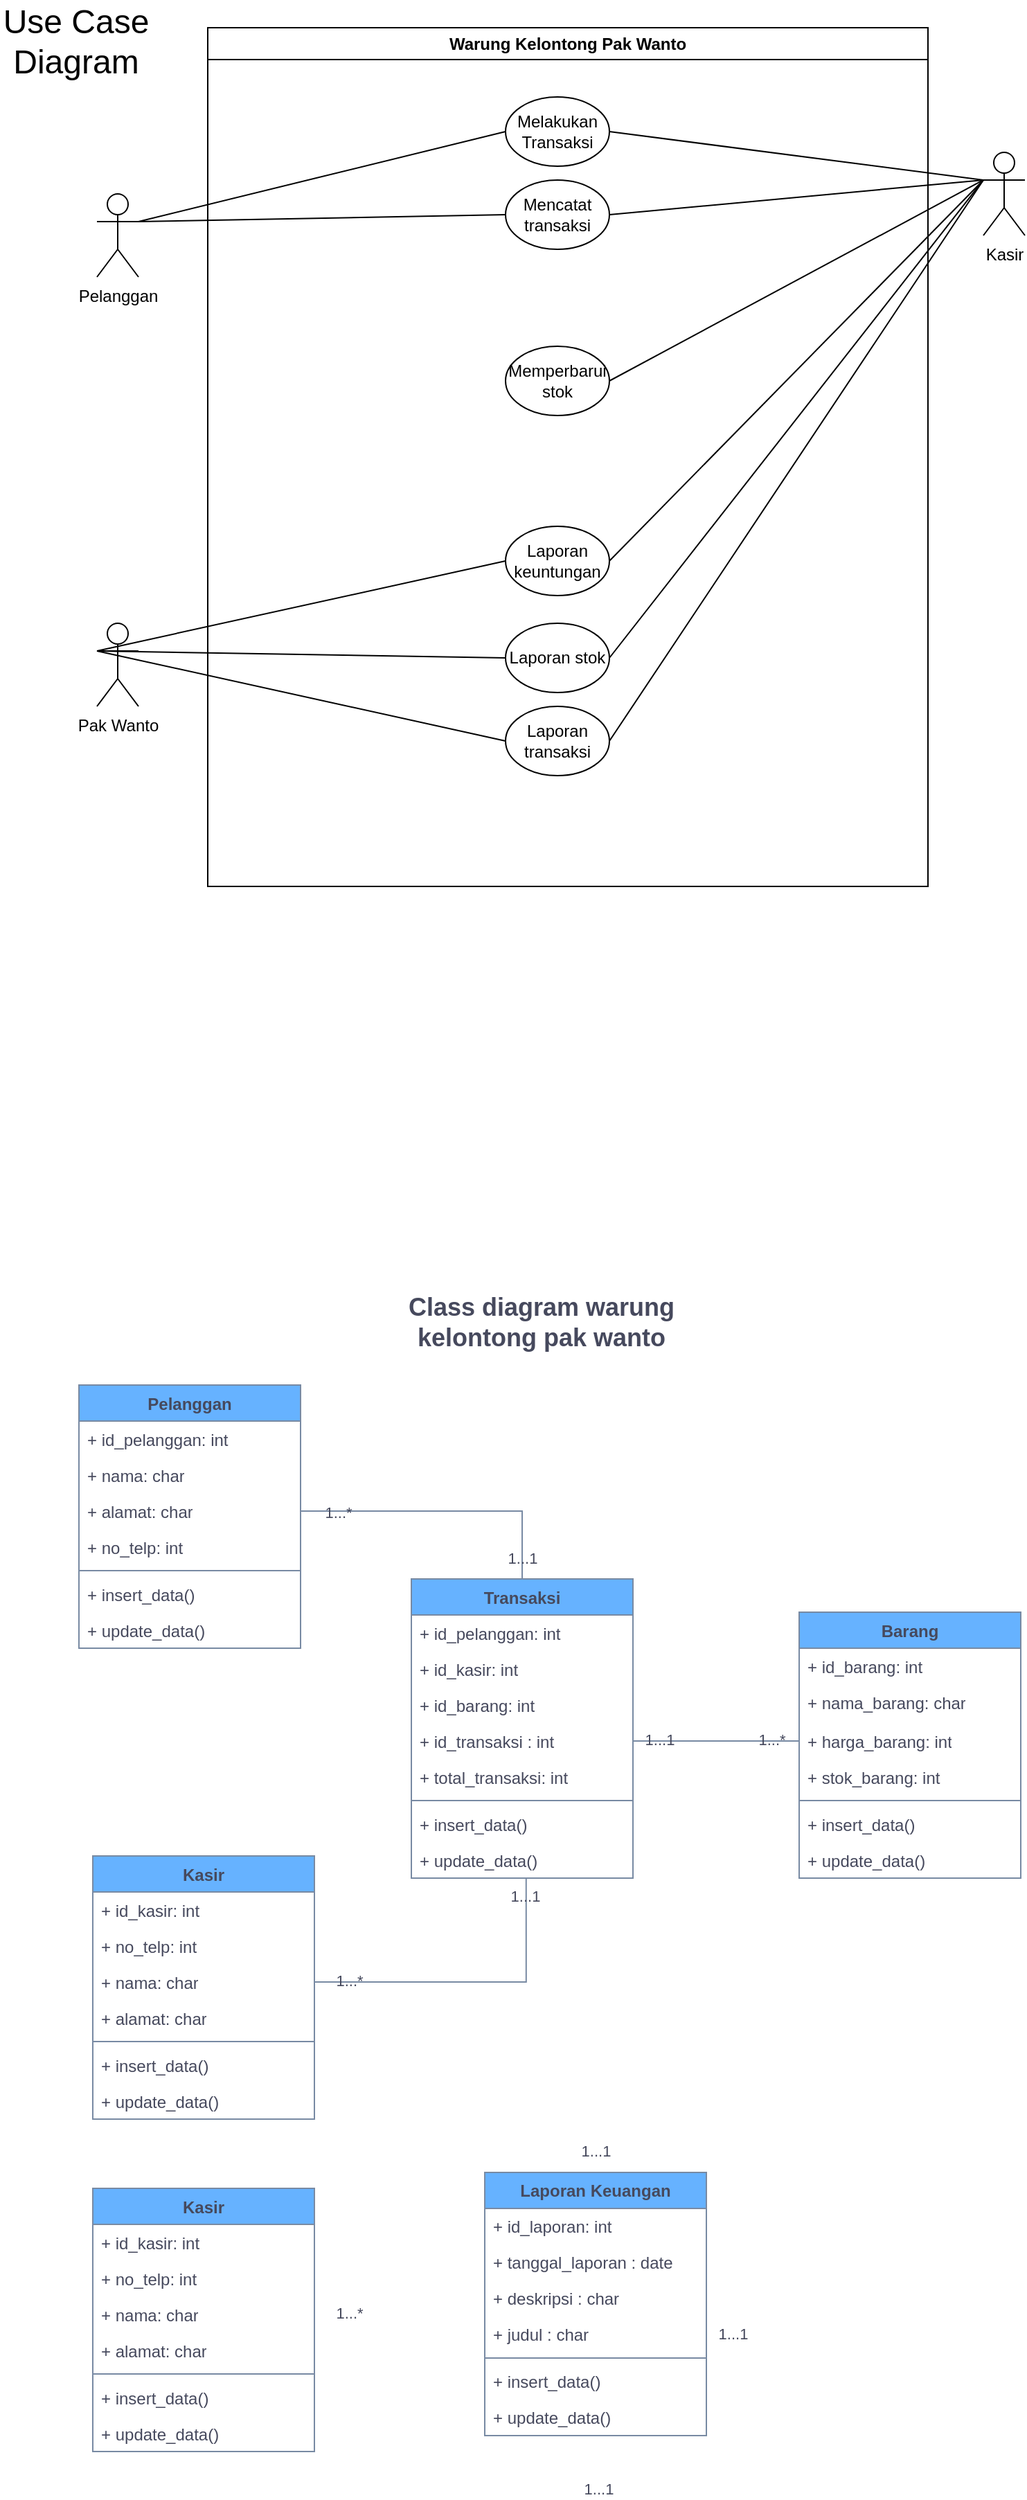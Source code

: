 <mxfile version="26.0.7">
  <diagram name="Page-1" id="50h73x65bCfbo0z0091v">
    <mxGraphModel dx="1231" dy="641" grid="1" gridSize="10" guides="1" tooltips="1" connect="1" arrows="1" fold="1" page="1" pageScale="1" pageWidth="850" pageHeight="1100" math="0" shadow="0">
      <root>
        <mxCell id="0" />
        <mxCell id="1" parent="0" />
        <mxCell id="3rJVLB76j5-zWJeL9BG_-1" value="Pelanggan" style="shape=umlActor;verticalLabelPosition=bottom;verticalAlign=top;html=1;outlineConnect=0;" vertex="1" parent="1">
          <mxGeometry x="80" y="160" width="30" height="60" as="geometry" />
        </mxCell>
        <mxCell id="3rJVLB76j5-zWJeL9BG_-2" value="Warung Kelontong Pak Wanto" style="swimlane;whiteSpace=wrap;html=1;" vertex="1" parent="1">
          <mxGeometry x="160" y="40" width="520" height="620" as="geometry" />
        </mxCell>
        <mxCell id="3rJVLB76j5-zWJeL9BG_-6" value="Melakukan Transaksi" style="ellipse;whiteSpace=wrap;html=1;" vertex="1" parent="3rJVLB76j5-zWJeL9BG_-2">
          <mxGeometry x="215" y="50" width="75" height="50" as="geometry" />
        </mxCell>
        <mxCell id="3rJVLB76j5-zWJeL9BG_-7" value="Laporan transaksi&lt;span style=&quot;color: rgba(0, 0, 0, 0); font-family: monospace; font-size: 0px; text-align: start; text-wrap-mode: nowrap;&quot;&gt;%3CmxGraphModel%3E%3Croot%3E%3CmxCell%20id%3D%220%22%2F%3E%3CmxCell%20id%3D%221%22%20parent%3D%220%22%2F%3E%3CmxCell%20id%3D%222%22%20value%3D%22Melakukan%20Transaksi%22%20style%3D%22ellipse%3BwhiteSpace%3Dwrap%3Bhtml%3D1%3B%22%20vertex%3D%221%22%20parent%3D%221%22%3E%3CmxGeometry%20x%3D%22375%22%20y%3D%2290%22%20width%3D%2275%22%20height%3D%2250%22%20as%3D%22geometry%22%2F%3E%3C%2FmxCell%3E%3C%2Froot%3E%3C%2FmxGraphModel%3E&lt;/span&gt;" style="ellipse;whiteSpace=wrap;html=1;" vertex="1" parent="3rJVLB76j5-zWJeL9BG_-2">
          <mxGeometry x="215" y="490" width="75" height="50" as="geometry" />
        </mxCell>
        <mxCell id="3rJVLB76j5-zWJeL9BG_-8" value="Laporan keuntungan" style="ellipse;whiteSpace=wrap;html=1;" vertex="1" parent="3rJVLB76j5-zWJeL9BG_-2">
          <mxGeometry x="215" y="360" width="75" height="50" as="geometry" />
        </mxCell>
        <mxCell id="3rJVLB76j5-zWJeL9BG_-9" value="Laporan stok" style="ellipse;whiteSpace=wrap;html=1;" vertex="1" parent="3rJVLB76j5-zWJeL9BG_-2">
          <mxGeometry x="215" y="430" width="75" height="50" as="geometry" />
        </mxCell>
        <mxCell id="3rJVLB76j5-zWJeL9BG_-10" value="Mencatat transaksi" style="ellipse;whiteSpace=wrap;html=1;" vertex="1" parent="3rJVLB76j5-zWJeL9BG_-2">
          <mxGeometry x="215" y="110" width="75" height="50" as="geometry" />
        </mxCell>
        <mxCell id="3rJVLB76j5-zWJeL9BG_-11" value="Memperbarui stok" style="ellipse;whiteSpace=wrap;html=1;" vertex="1" parent="3rJVLB76j5-zWJeL9BG_-2">
          <mxGeometry x="215" y="230" width="75" height="50" as="geometry" />
        </mxCell>
        <mxCell id="3rJVLB76j5-zWJeL9BG_-3" value="Kasir" style="shape=umlActor;verticalLabelPosition=bottom;verticalAlign=top;html=1;outlineConnect=0;" vertex="1" parent="1">
          <mxGeometry x="720" y="130" width="30" height="60" as="geometry" />
        </mxCell>
        <mxCell id="3rJVLB76j5-zWJeL9BG_-4" value="Pak Wanto" style="shape=umlActor;verticalLabelPosition=bottom;verticalAlign=top;html=1;outlineConnect=0;" vertex="1" parent="1">
          <mxGeometry x="80" y="470" width="30" height="60" as="geometry" />
        </mxCell>
        <mxCell id="3rJVLB76j5-zWJeL9BG_-5" value="&lt;font style=&quot;font-size: 24px;&quot;&gt;Use Case Diagram&lt;/font&gt;" style="text;html=1;align=center;verticalAlign=middle;whiteSpace=wrap;rounded=0;" vertex="1" parent="1">
          <mxGeometry x="10" y="20" width="110" height="60" as="geometry" />
        </mxCell>
        <mxCell id="3rJVLB76j5-zWJeL9BG_-12" value="" style="endArrow=none;html=1;rounded=0;exitX=1;exitY=0.333;exitDx=0;exitDy=0;exitPerimeter=0;entryX=0;entryY=0.5;entryDx=0;entryDy=0;" edge="1" parent="1" source="3rJVLB76j5-zWJeL9BG_-1" target="3rJVLB76j5-zWJeL9BG_-6">
          <mxGeometry width="50" height="50" relative="1" as="geometry">
            <mxPoint x="460" y="350" as="sourcePoint" />
            <mxPoint x="510" y="300" as="targetPoint" />
          </mxGeometry>
        </mxCell>
        <mxCell id="3rJVLB76j5-zWJeL9BG_-13" value="" style="endArrow=none;html=1;rounded=0;exitX=0;exitY=0.333;exitDx=0;exitDy=0;exitPerimeter=0;entryX=1;entryY=0.5;entryDx=0;entryDy=0;" edge="1" parent="1" source="3rJVLB76j5-zWJeL9BG_-3" target="3rJVLB76j5-zWJeL9BG_-10">
          <mxGeometry width="50" height="50" relative="1" as="geometry">
            <mxPoint x="120" y="190" as="sourcePoint" />
            <mxPoint x="385" y="125" as="targetPoint" />
          </mxGeometry>
        </mxCell>
        <mxCell id="3rJVLB76j5-zWJeL9BG_-14" value="" style="endArrow=none;html=1;rounded=0;exitX=0;exitY=0.333;exitDx=0;exitDy=0;exitPerimeter=0;entryX=1;entryY=0.5;entryDx=0;entryDy=0;" edge="1" parent="1" source="3rJVLB76j5-zWJeL9BG_-3" target="3rJVLB76j5-zWJeL9BG_-6">
          <mxGeometry width="50" height="50" relative="1" as="geometry">
            <mxPoint x="730" y="160" as="sourcePoint" />
            <mxPoint x="460" y="185" as="targetPoint" />
          </mxGeometry>
        </mxCell>
        <mxCell id="3rJVLB76j5-zWJeL9BG_-15" value="" style="endArrow=none;html=1;rounded=0;exitX=0;exitY=0.5;exitDx=0;exitDy=0;entryX=1;entryY=0.333;entryDx=0;entryDy=0;entryPerimeter=0;" edge="1" parent="1" source="3rJVLB76j5-zWJeL9BG_-10" target="3rJVLB76j5-zWJeL9BG_-1">
          <mxGeometry width="50" height="50" relative="1" as="geometry">
            <mxPoint x="730" y="160" as="sourcePoint" />
            <mxPoint x="460" y="125" as="targetPoint" />
          </mxGeometry>
        </mxCell>
        <mxCell id="3rJVLB76j5-zWJeL9BG_-16" value="" style="endArrow=none;html=1;rounded=0;exitX=0;exitY=0.333;exitDx=0;exitDy=0;entryX=1;entryY=0.5;entryDx=0;entryDy=0;exitPerimeter=0;" edge="1" parent="1" source="3rJVLB76j5-zWJeL9BG_-3" target="3rJVLB76j5-zWJeL9BG_-11">
          <mxGeometry width="50" height="50" relative="1" as="geometry">
            <mxPoint x="385" y="185" as="sourcePoint" />
            <mxPoint x="120" y="190" as="targetPoint" />
          </mxGeometry>
        </mxCell>
        <mxCell id="3rJVLB76j5-zWJeL9BG_-17" value="" style="endArrow=none;html=1;rounded=0;exitX=0;exitY=0.333;exitDx=0;exitDy=0;entryX=1;entryY=0.5;entryDx=0;entryDy=0;exitPerimeter=0;" edge="1" parent="1" source="3rJVLB76j5-zWJeL9BG_-3" target="3rJVLB76j5-zWJeL9BG_-8">
          <mxGeometry width="50" height="50" relative="1" as="geometry">
            <mxPoint x="730" y="160" as="sourcePoint" />
            <mxPoint x="460" y="305" as="targetPoint" />
          </mxGeometry>
        </mxCell>
        <mxCell id="3rJVLB76j5-zWJeL9BG_-18" value="" style="endArrow=none;html=1;rounded=0;entryX=0;entryY=0.5;entryDx=0;entryDy=0;exitX=0;exitY=0.333;exitDx=0;exitDy=0;exitPerimeter=0;" edge="1" parent="1" source="3rJVLB76j5-zWJeL9BG_-4" target="3rJVLB76j5-zWJeL9BG_-9">
          <mxGeometry width="50" height="50" relative="1" as="geometry">
            <mxPoint x="710" y="460" as="sourcePoint" />
            <mxPoint x="460" y="435" as="targetPoint" />
          </mxGeometry>
        </mxCell>
        <mxCell id="3rJVLB76j5-zWJeL9BG_-19" value="" style="endArrow=none;html=1;rounded=0;entryX=0;entryY=0.5;entryDx=0;entryDy=0;exitX=0;exitY=0.333;exitDx=0;exitDy=0;exitPerimeter=0;" edge="1" parent="1" source="3rJVLB76j5-zWJeL9BG_-4" target="3rJVLB76j5-zWJeL9BG_-8">
          <mxGeometry width="50" height="50" relative="1" as="geometry">
            <mxPoint x="720" y="470" as="sourcePoint" />
            <mxPoint x="460" y="505" as="targetPoint" />
          </mxGeometry>
        </mxCell>
        <mxCell id="3rJVLB76j5-zWJeL9BG_-20" value="" style="endArrow=none;html=1;rounded=0;entryX=0;entryY=0.5;entryDx=0;entryDy=0;exitX=0;exitY=0.333;exitDx=0;exitDy=0;exitPerimeter=0;" edge="1" parent="1" source="3rJVLB76j5-zWJeL9BG_-4" target="3rJVLB76j5-zWJeL9BG_-7">
          <mxGeometry width="50" height="50" relative="1" as="geometry">
            <mxPoint x="730" y="470" as="sourcePoint" />
            <mxPoint x="460" y="505" as="targetPoint" />
          </mxGeometry>
        </mxCell>
        <mxCell id="3rJVLB76j5-zWJeL9BG_-22" value="" style="endArrow=none;html=1;rounded=0;entryX=1;entryY=0.5;entryDx=0;entryDy=0;exitX=0;exitY=0.333;exitDx=0;exitDy=0;exitPerimeter=0;" edge="1" parent="1" source="3rJVLB76j5-zWJeL9BG_-3" target="3rJVLB76j5-zWJeL9BG_-9">
          <mxGeometry width="50" height="50" relative="1" as="geometry">
            <mxPoint x="730" y="470" as="sourcePoint" />
            <mxPoint x="460" y="435" as="targetPoint" />
          </mxGeometry>
        </mxCell>
        <mxCell id="3rJVLB76j5-zWJeL9BG_-23" value="" style="endArrow=none;html=1;rounded=0;entryX=1;entryY=0.5;entryDx=0;entryDy=0;exitX=0;exitY=0.333;exitDx=0;exitDy=0;exitPerimeter=0;" edge="1" parent="1" source="3rJVLB76j5-zWJeL9BG_-3" target="3rJVLB76j5-zWJeL9BG_-7">
          <mxGeometry width="50" height="50" relative="1" as="geometry">
            <mxPoint x="730" y="160" as="sourcePoint" />
            <mxPoint x="460" y="505" as="targetPoint" />
          </mxGeometry>
        </mxCell>
        <mxCell id="3rJVLB76j5-zWJeL9BG_-24" value="Transaksi" style="swimlane;fontStyle=1;align=center;verticalAlign=top;childLayout=stackLayout;horizontal=1;startSize=26;horizontalStack=0;resizeParent=1;resizeParentMax=0;resizeLast=0;collapsible=1;marginBottom=0;whiteSpace=wrap;html=1;textShadow=0;labelBackgroundColor=none;fillColor=#66B2FF;strokeColor=#788AA3;fontColor=#46495D;" vertex="1" parent="1">
          <mxGeometry x="307" y="1160" width="160" height="216" as="geometry">
            <mxRectangle x="320" y="310" width="80" height="30" as="alternateBounds" />
          </mxGeometry>
        </mxCell>
        <mxCell id="3rJVLB76j5-zWJeL9BG_-25" value="+ id_pelanggan: int&lt;div&gt;&lt;br&gt;&lt;/div&gt;" style="text;strokeColor=none;fillColor=none;align=left;verticalAlign=top;spacingLeft=4;spacingRight=4;overflow=hidden;rotatable=0;points=[[0,0.5],[1,0.5]];portConstraint=eastwest;whiteSpace=wrap;html=1;textShadow=0;labelBackgroundColor=none;fontColor=#46495D;" vertex="1" parent="3rJVLB76j5-zWJeL9BG_-24">
          <mxGeometry y="26" width="160" height="26" as="geometry" />
        </mxCell>
        <mxCell id="3rJVLB76j5-zWJeL9BG_-26" value="+ id_kasir: int" style="text;strokeColor=none;fillColor=none;align=left;verticalAlign=top;spacingLeft=4;spacingRight=4;overflow=hidden;rotatable=0;points=[[0,0.5],[1,0.5]];portConstraint=eastwest;whiteSpace=wrap;html=1;textShadow=0;labelBackgroundColor=none;fontColor=#46495D;" vertex="1" parent="3rJVLB76j5-zWJeL9BG_-24">
          <mxGeometry y="52" width="160" height="26" as="geometry" />
        </mxCell>
        <mxCell id="3rJVLB76j5-zWJeL9BG_-27" value="+ id_barang: int" style="text;strokeColor=none;fillColor=none;align=left;verticalAlign=top;spacingLeft=4;spacingRight=4;overflow=hidden;rotatable=0;points=[[0,0.5],[1,0.5]];portConstraint=eastwest;whiteSpace=wrap;html=1;textShadow=0;labelBackgroundColor=none;fontColor=#46495D;" vertex="1" parent="3rJVLB76j5-zWJeL9BG_-24">
          <mxGeometry y="78" width="160" height="26" as="geometry" />
        </mxCell>
        <mxCell id="3rJVLB76j5-zWJeL9BG_-28" value="+ id_transaksi : int" style="text;strokeColor=none;fillColor=none;align=left;verticalAlign=top;spacingLeft=4;spacingRight=4;overflow=hidden;rotatable=0;points=[[0,0.5],[1,0.5]];portConstraint=eastwest;whiteSpace=wrap;html=1;textShadow=0;labelBackgroundColor=none;fontColor=#46495D;" vertex="1" parent="3rJVLB76j5-zWJeL9BG_-24">
          <mxGeometry y="104" width="160" height="26" as="geometry" />
        </mxCell>
        <mxCell id="3rJVLB76j5-zWJeL9BG_-29" value="+ total_transaksi: int" style="text;strokeColor=none;fillColor=none;align=left;verticalAlign=top;spacingLeft=4;spacingRight=4;overflow=hidden;rotatable=0;points=[[0,0.5],[1,0.5]];portConstraint=eastwest;whiteSpace=wrap;html=1;textShadow=0;labelBackgroundColor=none;fontColor=#46495D;" vertex="1" parent="3rJVLB76j5-zWJeL9BG_-24">
          <mxGeometry y="130" width="160" height="26" as="geometry" />
        </mxCell>
        <mxCell id="3rJVLB76j5-zWJeL9BG_-30" value="" style="line;strokeWidth=1;fillColor=none;align=left;verticalAlign=middle;spacingTop=-1;spacingLeft=3;spacingRight=3;rotatable=0;labelPosition=right;points=[];portConstraint=eastwest;textShadow=0;labelBackgroundColor=none;strokeColor=#788AA3;fontColor=#46495D;" vertex="1" parent="3rJVLB76j5-zWJeL9BG_-24">
          <mxGeometry y="156" width="160" height="8" as="geometry" />
        </mxCell>
        <mxCell id="3rJVLB76j5-zWJeL9BG_-31" value="+ insert_data()" style="text;strokeColor=none;fillColor=none;align=left;verticalAlign=top;spacingLeft=4;spacingRight=4;overflow=hidden;rotatable=0;points=[[0,0.5],[1,0.5]];portConstraint=eastwest;whiteSpace=wrap;html=1;textShadow=0;labelBackgroundColor=none;fontColor=#46495D;" vertex="1" parent="3rJVLB76j5-zWJeL9BG_-24">
          <mxGeometry y="164" width="160" height="26" as="geometry" />
        </mxCell>
        <mxCell id="3rJVLB76j5-zWJeL9BG_-32" value="+ update_data()" style="text;strokeColor=none;fillColor=none;align=left;verticalAlign=top;spacingLeft=4;spacingRight=4;overflow=hidden;rotatable=0;points=[[0,0.5],[1,0.5]];portConstraint=eastwest;whiteSpace=wrap;html=1;textShadow=0;labelBackgroundColor=none;fontColor=#46495D;" vertex="1" parent="3rJVLB76j5-zWJeL9BG_-24">
          <mxGeometry y="190" width="160" height="26" as="geometry" />
        </mxCell>
        <mxCell id="3rJVLB76j5-zWJeL9BG_-33" value="Barang" style="swimlane;fontStyle=1;align=center;verticalAlign=top;childLayout=stackLayout;horizontal=1;startSize=26;horizontalStack=0;resizeParent=1;resizeParentMax=0;resizeLast=0;collapsible=1;marginBottom=0;whiteSpace=wrap;html=1;textShadow=0;labelBackgroundColor=none;fillColor=#66B2FF;strokeColor=#788AA3;fontColor=#46495D;" vertex="1" parent="1">
          <mxGeometry x="587" y="1184" width="160" height="192" as="geometry">
            <mxRectangle x="600" y="334" width="70" height="30" as="alternateBounds" />
          </mxGeometry>
        </mxCell>
        <mxCell id="3rJVLB76j5-zWJeL9BG_-34" value="+ id_barang: int" style="text;strokeColor=none;fillColor=none;align=left;verticalAlign=top;spacingLeft=4;spacingRight=4;overflow=hidden;rotatable=0;points=[[0,0.5],[1,0.5]];portConstraint=eastwest;whiteSpace=wrap;html=1;textShadow=0;labelBackgroundColor=none;fontColor=#46495D;" vertex="1" parent="3rJVLB76j5-zWJeL9BG_-33">
          <mxGeometry y="26" width="160" height="26" as="geometry" />
        </mxCell>
        <mxCell id="3rJVLB76j5-zWJeL9BG_-35" value="+ nama_barang: char" style="text;strokeColor=none;fillColor=none;align=left;verticalAlign=top;spacingLeft=4;spacingRight=4;overflow=hidden;rotatable=0;points=[[0,0.5],[1,0.5]];portConstraint=eastwest;whiteSpace=wrap;html=1;textShadow=0;labelBackgroundColor=none;fontColor=#46495D;" vertex="1" parent="3rJVLB76j5-zWJeL9BG_-33">
          <mxGeometry y="52" width="160" height="28" as="geometry" />
        </mxCell>
        <mxCell id="3rJVLB76j5-zWJeL9BG_-36" value="+ harga_barang: int" style="text;strokeColor=none;fillColor=none;align=left;verticalAlign=top;spacingLeft=4;spacingRight=4;overflow=hidden;rotatable=0;points=[[0,0.5],[1,0.5]];portConstraint=eastwest;whiteSpace=wrap;html=1;textShadow=0;labelBackgroundColor=none;fontColor=#46495D;" vertex="1" parent="3rJVLB76j5-zWJeL9BG_-33">
          <mxGeometry y="80" width="160" height="26" as="geometry" />
        </mxCell>
        <mxCell id="3rJVLB76j5-zWJeL9BG_-37" value="+ stok_barang: int" style="text;strokeColor=none;fillColor=none;align=left;verticalAlign=top;spacingLeft=4;spacingRight=4;overflow=hidden;rotatable=0;points=[[0,0.5],[1,0.5]];portConstraint=eastwest;whiteSpace=wrap;html=1;textShadow=0;labelBackgroundColor=none;fontColor=#46495D;" vertex="1" parent="3rJVLB76j5-zWJeL9BG_-33">
          <mxGeometry y="106" width="160" height="26" as="geometry" />
        </mxCell>
        <mxCell id="3rJVLB76j5-zWJeL9BG_-38" value="" style="line;strokeWidth=1;fillColor=none;align=left;verticalAlign=middle;spacingTop=-1;spacingLeft=3;spacingRight=3;rotatable=0;labelPosition=right;points=[];portConstraint=eastwest;textShadow=0;labelBackgroundColor=none;strokeColor=#788AA3;fontColor=#46495D;" vertex="1" parent="3rJVLB76j5-zWJeL9BG_-33">
          <mxGeometry y="132" width="160" height="8" as="geometry" />
        </mxCell>
        <mxCell id="3rJVLB76j5-zWJeL9BG_-39" value="+ insert_data()" style="text;strokeColor=none;fillColor=none;align=left;verticalAlign=top;spacingLeft=4;spacingRight=4;overflow=hidden;rotatable=0;points=[[0,0.5],[1,0.5]];portConstraint=eastwest;whiteSpace=wrap;html=1;textShadow=0;labelBackgroundColor=none;fontColor=#46495D;" vertex="1" parent="3rJVLB76j5-zWJeL9BG_-33">
          <mxGeometry y="140" width="160" height="26" as="geometry" />
        </mxCell>
        <mxCell id="3rJVLB76j5-zWJeL9BG_-40" value="+ update_data()" style="text;strokeColor=none;fillColor=none;align=left;verticalAlign=top;spacingLeft=4;spacingRight=4;overflow=hidden;rotatable=0;points=[[0,0.5],[1,0.5]];portConstraint=eastwest;whiteSpace=wrap;html=1;textShadow=0;labelBackgroundColor=none;fontColor=#46495D;" vertex="1" parent="3rJVLB76j5-zWJeL9BG_-33">
          <mxGeometry y="166" width="160" height="26" as="geometry" />
        </mxCell>
        <mxCell id="3rJVLB76j5-zWJeL9BG_-41" value="Pelanggan" style="swimlane;fontStyle=1;align=center;verticalAlign=top;childLayout=stackLayout;horizontal=1;startSize=26;horizontalStack=0;resizeParent=1;resizeParentMax=0;resizeLast=0;collapsible=1;marginBottom=0;whiteSpace=wrap;html=1;textShadow=0;labelBackgroundColor=none;fillColor=#66B2FF;strokeColor=#788AA3;fontColor=#46495D;" vertex="1" parent="1">
          <mxGeometry x="67" y="1020" width="160" height="190" as="geometry">
            <mxRectangle x="80" y="170" width="90" height="30" as="alternateBounds" />
          </mxGeometry>
        </mxCell>
        <mxCell id="3rJVLB76j5-zWJeL9BG_-42" value="+ id_pelanggan: int" style="text;strokeColor=none;fillColor=none;align=left;verticalAlign=top;spacingLeft=4;spacingRight=4;overflow=hidden;rotatable=0;points=[[0,0.5],[1,0.5]];portConstraint=eastwest;whiteSpace=wrap;html=1;textShadow=0;labelBackgroundColor=none;fontColor=#46495D;" vertex="1" parent="3rJVLB76j5-zWJeL9BG_-41">
          <mxGeometry y="26" width="160" height="26" as="geometry" />
        </mxCell>
        <mxCell id="3rJVLB76j5-zWJeL9BG_-43" value="+ nama: char" style="text;strokeColor=none;fillColor=none;align=left;verticalAlign=top;spacingLeft=4;spacingRight=4;overflow=hidden;rotatable=0;points=[[0,0.5],[1,0.5]];portConstraint=eastwest;whiteSpace=wrap;html=1;textShadow=0;labelBackgroundColor=none;fontColor=#46495D;" vertex="1" parent="3rJVLB76j5-zWJeL9BG_-41">
          <mxGeometry y="52" width="160" height="26" as="geometry" />
        </mxCell>
        <mxCell id="3rJVLB76j5-zWJeL9BG_-44" value="+ alamat: char" style="text;strokeColor=none;fillColor=none;align=left;verticalAlign=top;spacingLeft=4;spacingRight=4;overflow=hidden;rotatable=0;points=[[0,0.5],[1,0.5]];portConstraint=eastwest;whiteSpace=wrap;html=1;textShadow=0;labelBackgroundColor=none;fontColor=#46495D;" vertex="1" parent="3rJVLB76j5-zWJeL9BG_-41">
          <mxGeometry y="78" width="160" height="26" as="geometry" />
        </mxCell>
        <mxCell id="3rJVLB76j5-zWJeL9BG_-45" value="+ no_telp: int" style="text;strokeColor=none;fillColor=none;align=left;verticalAlign=top;spacingLeft=4;spacingRight=4;overflow=hidden;rotatable=0;points=[[0,0.5],[1,0.5]];portConstraint=eastwest;whiteSpace=wrap;html=1;textShadow=0;labelBackgroundColor=none;fontColor=#46495D;" vertex="1" parent="3rJVLB76j5-zWJeL9BG_-41">
          <mxGeometry y="104" width="160" height="26" as="geometry" />
        </mxCell>
        <mxCell id="3rJVLB76j5-zWJeL9BG_-47" value="" style="line;strokeWidth=1;fillColor=none;align=left;verticalAlign=middle;spacingTop=-1;spacingLeft=3;spacingRight=3;rotatable=0;labelPosition=right;points=[];portConstraint=eastwest;textShadow=0;labelBackgroundColor=none;strokeColor=#788AA3;fontColor=#46495D;" vertex="1" parent="3rJVLB76j5-zWJeL9BG_-41">
          <mxGeometry y="130" width="160" height="8" as="geometry" />
        </mxCell>
        <mxCell id="3rJVLB76j5-zWJeL9BG_-48" value="+ insert_data()" style="text;strokeColor=none;fillColor=none;align=left;verticalAlign=top;spacingLeft=4;spacingRight=4;overflow=hidden;rotatable=0;points=[[0,0.5],[1,0.5]];portConstraint=eastwest;whiteSpace=wrap;html=1;textShadow=0;labelBackgroundColor=none;fontColor=#46495D;" vertex="1" parent="3rJVLB76j5-zWJeL9BG_-41">
          <mxGeometry y="138" width="160" height="26" as="geometry" />
        </mxCell>
        <mxCell id="3rJVLB76j5-zWJeL9BG_-49" value="+ update_data()" style="text;strokeColor=none;fillColor=none;align=left;verticalAlign=top;spacingLeft=4;spacingRight=4;overflow=hidden;rotatable=0;points=[[0,0.5],[1,0.5]];portConstraint=eastwest;whiteSpace=wrap;html=1;textShadow=0;labelBackgroundColor=none;fontColor=#46495D;" vertex="1" parent="3rJVLB76j5-zWJeL9BG_-41">
          <mxGeometry y="164" width="160" height="26" as="geometry" />
        </mxCell>
        <mxCell id="3rJVLB76j5-zWJeL9BG_-50" value="Kasir" style="swimlane;fontStyle=1;align=center;verticalAlign=top;childLayout=stackLayout;horizontal=1;startSize=26;horizontalStack=0;resizeParent=1;resizeParentMax=0;resizeLast=0;collapsible=1;marginBottom=0;whiteSpace=wrap;html=1;textShadow=0;labelBackgroundColor=none;fillColor=#66B2FF;strokeColor=#788AA3;fontColor=#46495D;" vertex="1" parent="1">
          <mxGeometry x="77" y="1360" width="160" height="190" as="geometry">
            <mxRectangle x="90" y="510" width="80" height="30" as="alternateBounds" />
          </mxGeometry>
        </mxCell>
        <mxCell id="3rJVLB76j5-zWJeL9BG_-51" value="+ id_kasir: int" style="text;strokeColor=none;fillColor=none;align=left;verticalAlign=top;spacingLeft=4;spacingRight=4;overflow=hidden;rotatable=0;points=[[0,0.5],[1,0.5]];portConstraint=eastwest;whiteSpace=wrap;html=1;textShadow=0;labelBackgroundColor=none;fontColor=#46495D;" vertex="1" parent="3rJVLB76j5-zWJeL9BG_-50">
          <mxGeometry y="26" width="160" height="26" as="geometry" />
        </mxCell>
        <mxCell id="3rJVLB76j5-zWJeL9BG_-52" value="+ no_telp: int" style="text;strokeColor=none;fillColor=none;align=left;verticalAlign=top;spacingLeft=4;spacingRight=4;overflow=hidden;rotatable=0;points=[[0,0.5],[1,0.5]];portConstraint=eastwest;whiteSpace=wrap;html=1;textShadow=0;labelBackgroundColor=none;fontColor=#46495D;" vertex="1" parent="3rJVLB76j5-zWJeL9BG_-50">
          <mxGeometry y="52" width="160" height="26" as="geometry" />
        </mxCell>
        <mxCell id="3rJVLB76j5-zWJeL9BG_-53" value="+ nama: char" style="text;strokeColor=none;fillColor=none;align=left;verticalAlign=top;spacingLeft=4;spacingRight=4;overflow=hidden;rotatable=0;points=[[0,0.5],[1,0.5]];portConstraint=eastwest;whiteSpace=wrap;html=1;textShadow=0;labelBackgroundColor=none;fontColor=#46495D;" vertex="1" parent="3rJVLB76j5-zWJeL9BG_-50">
          <mxGeometry y="78" width="160" height="26" as="geometry" />
        </mxCell>
        <mxCell id="3rJVLB76j5-zWJeL9BG_-54" value="+ alamat: char" style="text;strokeColor=none;fillColor=none;align=left;verticalAlign=top;spacingLeft=4;spacingRight=4;overflow=hidden;rotatable=0;points=[[0,0.5],[1,0.5]];portConstraint=eastwest;whiteSpace=wrap;html=1;textShadow=0;labelBackgroundColor=none;fontColor=#46495D;" vertex="1" parent="3rJVLB76j5-zWJeL9BG_-50">
          <mxGeometry y="104" width="160" height="26" as="geometry" />
        </mxCell>
        <mxCell id="3rJVLB76j5-zWJeL9BG_-55" value="" style="line;strokeWidth=1;fillColor=none;align=left;verticalAlign=middle;spacingTop=-1;spacingLeft=3;spacingRight=3;rotatable=0;labelPosition=right;points=[];portConstraint=eastwest;textShadow=0;labelBackgroundColor=none;strokeColor=#788AA3;fontColor=#46495D;" vertex="1" parent="3rJVLB76j5-zWJeL9BG_-50">
          <mxGeometry y="130" width="160" height="8" as="geometry" />
        </mxCell>
        <mxCell id="3rJVLB76j5-zWJeL9BG_-56" value="+ insert_data()" style="text;strokeColor=none;fillColor=none;align=left;verticalAlign=top;spacingLeft=4;spacingRight=4;overflow=hidden;rotatable=0;points=[[0,0.5],[1,0.5]];portConstraint=eastwest;whiteSpace=wrap;html=1;textShadow=0;labelBackgroundColor=none;fontColor=#46495D;" vertex="1" parent="3rJVLB76j5-zWJeL9BG_-50">
          <mxGeometry y="138" width="160" height="26" as="geometry" />
        </mxCell>
        <mxCell id="3rJVLB76j5-zWJeL9BG_-57" value="+ update_data()" style="text;strokeColor=none;fillColor=none;align=left;verticalAlign=top;spacingLeft=4;spacingRight=4;overflow=hidden;rotatable=0;points=[[0,0.5],[1,0.5]];portConstraint=eastwest;whiteSpace=wrap;html=1;textShadow=0;labelBackgroundColor=none;fontColor=#46495D;" vertex="1" parent="3rJVLB76j5-zWJeL9BG_-50">
          <mxGeometry y="164" width="160" height="26" as="geometry" />
        </mxCell>
        <mxCell id="3rJVLB76j5-zWJeL9BG_-58" style="edgeStyle=orthogonalEdgeStyle;rounded=0;orthogonalLoop=1;jettySize=auto;html=1;exitX=1;exitY=0.5;exitDx=0;exitDy=0;entryX=0.5;entryY=0;entryDx=0;entryDy=0;endArrow=none;endFill=0;textShadow=0;labelBackgroundColor=none;fontColor=default;strokeColor=#788AA3;" edge="1" parent="1" source="3rJVLB76j5-zWJeL9BG_-44" target="3rJVLB76j5-zWJeL9BG_-24">
          <mxGeometry relative="1" as="geometry" />
        </mxCell>
        <mxCell id="3rJVLB76j5-zWJeL9BG_-59" value="1...*" style="edgeLabel;html=1;align=center;verticalAlign=middle;resizable=0;points=[];textShadow=0;labelBackgroundColor=none;fontColor=#46495D;" connectable="0" vertex="1" parent="3rJVLB76j5-zWJeL9BG_-58">
          <mxGeometry x="-0.934" y="-1" relative="1" as="geometry">
            <mxPoint x="20" as="offset" />
          </mxGeometry>
        </mxCell>
        <mxCell id="3rJVLB76j5-zWJeL9BG_-60" value="1...1" style="edgeLabel;html=1;align=center;verticalAlign=middle;resizable=0;points=[];textShadow=0;labelBackgroundColor=none;fontColor=#46495D;" connectable="0" vertex="1" parent="3rJVLB76j5-zWJeL9BG_-58">
          <mxGeometry x="0.852" relative="1" as="geometry">
            <mxPoint as="offset" />
          </mxGeometry>
        </mxCell>
        <mxCell id="3rJVLB76j5-zWJeL9BG_-61" style="edgeStyle=orthogonalEdgeStyle;rounded=0;orthogonalLoop=1;jettySize=auto;html=1;exitX=1;exitY=0.5;exitDx=0;exitDy=0;entryX=0;entryY=0.5;entryDx=0;entryDy=0;endArrow=none;endFill=0;textShadow=0;labelBackgroundColor=none;fontColor=default;strokeColor=#788AA3;" edge="1" parent="1" source="3rJVLB76j5-zWJeL9BG_-28" target="3rJVLB76j5-zWJeL9BG_-36">
          <mxGeometry relative="1" as="geometry" />
        </mxCell>
        <mxCell id="3rJVLB76j5-zWJeL9BG_-62" value="1...1" style="edgeLabel;html=1;align=center;verticalAlign=middle;resizable=0;points=[];textShadow=0;labelBackgroundColor=none;fontColor=#46495D;" connectable="0" vertex="1" parent="3rJVLB76j5-zWJeL9BG_-61">
          <mxGeometry x="-0.688" y="1" relative="1" as="geometry">
            <mxPoint as="offset" />
          </mxGeometry>
        </mxCell>
        <mxCell id="3rJVLB76j5-zWJeL9BG_-63" value="1...*" style="edgeLabel;html=1;align=center;verticalAlign=middle;resizable=0;points=[];textShadow=0;labelBackgroundColor=none;fontColor=#46495D;" connectable="0" vertex="1" parent="3rJVLB76j5-zWJeL9BG_-61">
          <mxGeometry x="0.662" y="1" relative="1" as="geometry">
            <mxPoint as="offset" />
          </mxGeometry>
        </mxCell>
        <mxCell id="3rJVLB76j5-zWJeL9BG_-64" style="edgeStyle=orthogonalEdgeStyle;rounded=0;orthogonalLoop=1;jettySize=auto;html=1;exitX=1;exitY=0.5;exitDx=0;exitDy=0;entryX=0.518;entryY=0.994;entryDx=0;entryDy=0;entryPerimeter=0;endArrow=none;endFill=0;textShadow=0;labelBackgroundColor=none;fontColor=default;strokeColor=#788AA3;" edge="1" parent="1" source="3rJVLB76j5-zWJeL9BG_-53" target="3rJVLB76j5-zWJeL9BG_-32">
          <mxGeometry relative="1" as="geometry" />
        </mxCell>
        <mxCell id="3rJVLB76j5-zWJeL9BG_-65" value="1...1" style="edgeLabel;html=1;align=center;verticalAlign=middle;resizable=0;points=[];textShadow=0;labelBackgroundColor=none;fontColor=#46495D;" connectable="0" vertex="1" parent="3rJVLB76j5-zWJeL9BG_-64">
          <mxGeometry x="0.889" y="1" relative="1" as="geometry">
            <mxPoint as="offset" />
          </mxGeometry>
        </mxCell>
        <mxCell id="3rJVLB76j5-zWJeL9BG_-66" value="1...*" style="edgeLabel;html=1;align=center;verticalAlign=middle;resizable=0;points=[];textShadow=0;labelBackgroundColor=none;fontColor=#46495D;" connectable="0" vertex="1" parent="3rJVLB76j5-zWJeL9BG_-64">
          <mxGeometry x="-0.875" y="1" relative="1" as="geometry">
            <mxPoint x="10" as="offset" />
          </mxGeometry>
        </mxCell>
        <mxCell id="3rJVLB76j5-zWJeL9BG_-67" value="Class diagram warung kelontong pak wanto" style="text;html=1;align=center;verticalAlign=middle;whiteSpace=wrap;rounded=0;fontSize=18;fontStyle=1;textShadow=0;labelBackgroundColor=none;fontColor=#46495D;" vertex="1" parent="1">
          <mxGeometry x="296" y="960" width="210" height="30" as="geometry" />
        </mxCell>
        <mxCell id="3rJVLB76j5-zWJeL9BG_-68" value="Kasir" style="swimlane;fontStyle=1;align=center;verticalAlign=top;childLayout=stackLayout;horizontal=1;startSize=26;horizontalStack=0;resizeParent=1;resizeParentMax=0;resizeLast=0;collapsible=1;marginBottom=0;whiteSpace=wrap;html=1;textShadow=0;labelBackgroundColor=none;fillColor=#66B2FF;strokeColor=#788AA3;fontColor=#46495D;" vertex="1" parent="1">
          <mxGeometry x="77" y="1600" width="160" height="190" as="geometry">
            <mxRectangle x="90" y="510" width="80" height="30" as="alternateBounds" />
          </mxGeometry>
        </mxCell>
        <mxCell id="3rJVLB76j5-zWJeL9BG_-69" value="+ id_kasir: int" style="text;strokeColor=none;fillColor=none;align=left;verticalAlign=top;spacingLeft=4;spacingRight=4;overflow=hidden;rotatable=0;points=[[0,0.5],[1,0.5]];portConstraint=eastwest;whiteSpace=wrap;html=1;textShadow=0;labelBackgroundColor=none;fontColor=#46495D;" vertex="1" parent="3rJVLB76j5-zWJeL9BG_-68">
          <mxGeometry y="26" width="160" height="26" as="geometry" />
        </mxCell>
        <mxCell id="3rJVLB76j5-zWJeL9BG_-70" value="+ no_telp: int" style="text;strokeColor=none;fillColor=none;align=left;verticalAlign=top;spacingLeft=4;spacingRight=4;overflow=hidden;rotatable=0;points=[[0,0.5],[1,0.5]];portConstraint=eastwest;whiteSpace=wrap;html=1;textShadow=0;labelBackgroundColor=none;fontColor=#46495D;" vertex="1" parent="3rJVLB76j5-zWJeL9BG_-68">
          <mxGeometry y="52" width="160" height="26" as="geometry" />
        </mxCell>
        <mxCell id="3rJVLB76j5-zWJeL9BG_-71" value="+ nama: char" style="text;strokeColor=none;fillColor=none;align=left;verticalAlign=top;spacingLeft=4;spacingRight=4;overflow=hidden;rotatable=0;points=[[0,0.5],[1,0.5]];portConstraint=eastwest;whiteSpace=wrap;html=1;textShadow=0;labelBackgroundColor=none;fontColor=#46495D;" vertex="1" parent="3rJVLB76j5-zWJeL9BG_-68">
          <mxGeometry y="78" width="160" height="26" as="geometry" />
        </mxCell>
        <mxCell id="3rJVLB76j5-zWJeL9BG_-72" value="+ alamat: char" style="text;strokeColor=none;fillColor=none;align=left;verticalAlign=top;spacingLeft=4;spacingRight=4;overflow=hidden;rotatable=0;points=[[0,0.5],[1,0.5]];portConstraint=eastwest;whiteSpace=wrap;html=1;textShadow=0;labelBackgroundColor=none;fontColor=#46495D;" vertex="1" parent="3rJVLB76j5-zWJeL9BG_-68">
          <mxGeometry y="104" width="160" height="26" as="geometry" />
        </mxCell>
        <mxCell id="3rJVLB76j5-zWJeL9BG_-73" value="" style="line;strokeWidth=1;fillColor=none;align=left;verticalAlign=middle;spacingTop=-1;spacingLeft=3;spacingRight=3;rotatable=0;labelPosition=right;points=[];portConstraint=eastwest;textShadow=0;labelBackgroundColor=none;strokeColor=#788AA3;fontColor=#46495D;" vertex="1" parent="3rJVLB76j5-zWJeL9BG_-68">
          <mxGeometry y="130" width="160" height="8" as="geometry" />
        </mxCell>
        <mxCell id="3rJVLB76j5-zWJeL9BG_-74" value="+ insert_data()" style="text;strokeColor=none;fillColor=none;align=left;verticalAlign=top;spacingLeft=4;spacingRight=4;overflow=hidden;rotatable=0;points=[[0,0.5],[1,0.5]];portConstraint=eastwest;whiteSpace=wrap;html=1;textShadow=0;labelBackgroundColor=none;fontColor=#46495D;" vertex="1" parent="3rJVLB76j5-zWJeL9BG_-68">
          <mxGeometry y="138" width="160" height="26" as="geometry" />
        </mxCell>
        <mxCell id="3rJVLB76j5-zWJeL9BG_-75" value="+ update_data()" style="text;strokeColor=none;fillColor=none;align=left;verticalAlign=top;spacingLeft=4;spacingRight=4;overflow=hidden;rotatable=0;points=[[0,0.5],[1,0.5]];portConstraint=eastwest;whiteSpace=wrap;html=1;textShadow=0;labelBackgroundColor=none;fontColor=#46495D;" vertex="1" parent="3rJVLB76j5-zWJeL9BG_-68">
          <mxGeometry y="164" width="160" height="26" as="geometry" />
        </mxCell>
        <mxCell id="3rJVLB76j5-zWJeL9BG_-76" value="1...*" style="edgeLabel;html=1;align=center;verticalAlign=middle;resizable=0;points=[];textShadow=0;labelBackgroundColor=none;fontColor=#46495D;" connectable="0" vertex="1" parent="1">
          <mxGeometry x="261.545" y="1690" as="geometry" />
        </mxCell>
        <mxCell id="3rJVLB76j5-zWJeL9BG_-77" value="Laporan Keuangan" style="swimlane;fontStyle=1;align=center;verticalAlign=top;childLayout=stackLayout;horizontal=1;startSize=26;horizontalStack=0;resizeParent=1;resizeParentMax=0;resizeLast=0;collapsible=1;marginBottom=0;whiteSpace=wrap;html=1;textShadow=0;labelBackgroundColor=none;fillColor=#66B2FF;strokeColor=#788AA3;fontColor=#46495D;" vertex="1" parent="1">
          <mxGeometry x="360" y="1588.45" width="160" height="190" as="geometry">
            <mxRectangle x="320" y="310" width="80" height="30" as="alternateBounds" />
          </mxGeometry>
        </mxCell>
        <mxCell id="3rJVLB76j5-zWJeL9BG_-78" value="+ id_laporan: int&lt;div&gt;&lt;br&gt;&lt;/div&gt;" style="text;strokeColor=none;fillColor=none;align=left;verticalAlign=top;spacingLeft=4;spacingRight=4;overflow=hidden;rotatable=0;points=[[0,0.5],[1,0.5]];portConstraint=eastwest;whiteSpace=wrap;html=1;textShadow=0;labelBackgroundColor=none;fontColor=#46495D;" vertex="1" parent="3rJVLB76j5-zWJeL9BG_-77">
          <mxGeometry y="26" width="160" height="26" as="geometry" />
        </mxCell>
        <mxCell id="3rJVLB76j5-zWJeL9BG_-79" value="+ tanggal_laporan : date" style="text;strokeColor=none;fillColor=none;align=left;verticalAlign=top;spacingLeft=4;spacingRight=4;overflow=hidden;rotatable=0;points=[[0,0.5],[1,0.5]];portConstraint=eastwest;whiteSpace=wrap;html=1;textShadow=0;labelBackgroundColor=none;fontColor=#46495D;" vertex="1" parent="3rJVLB76j5-zWJeL9BG_-77">
          <mxGeometry y="52" width="160" height="26" as="geometry" />
        </mxCell>
        <mxCell id="3rJVLB76j5-zWJeL9BG_-80" value="+ deskripsi : char" style="text;strokeColor=none;fillColor=none;align=left;verticalAlign=top;spacingLeft=4;spacingRight=4;overflow=hidden;rotatable=0;points=[[0,0.5],[1,0.5]];portConstraint=eastwest;whiteSpace=wrap;html=1;textShadow=0;labelBackgroundColor=none;fontColor=#46495D;" vertex="1" parent="3rJVLB76j5-zWJeL9BG_-77">
          <mxGeometry y="78" width="160" height="26" as="geometry" />
        </mxCell>
        <mxCell id="3rJVLB76j5-zWJeL9BG_-81" value="+ judul : char" style="text;strokeColor=none;fillColor=none;align=left;verticalAlign=top;spacingLeft=4;spacingRight=4;overflow=hidden;rotatable=0;points=[[0,0.5],[1,0.5]];portConstraint=eastwest;whiteSpace=wrap;html=1;textShadow=0;labelBackgroundColor=none;fontColor=#46495D;" vertex="1" parent="3rJVLB76j5-zWJeL9BG_-77">
          <mxGeometry y="104" width="160" height="26" as="geometry" />
        </mxCell>
        <mxCell id="3rJVLB76j5-zWJeL9BG_-83" value="" style="line;strokeWidth=1;fillColor=none;align=left;verticalAlign=middle;spacingTop=-1;spacingLeft=3;spacingRight=3;rotatable=0;labelPosition=right;points=[];portConstraint=eastwest;textShadow=0;labelBackgroundColor=none;strokeColor=#788AA3;fontColor=#46495D;" vertex="1" parent="3rJVLB76j5-zWJeL9BG_-77">
          <mxGeometry y="130" width="160" height="8" as="geometry" />
        </mxCell>
        <mxCell id="3rJVLB76j5-zWJeL9BG_-84" value="+ insert_data()" style="text;strokeColor=none;fillColor=none;align=left;verticalAlign=top;spacingLeft=4;spacingRight=4;overflow=hidden;rotatable=0;points=[[0,0.5],[1,0.5]];portConstraint=eastwest;whiteSpace=wrap;html=1;textShadow=0;labelBackgroundColor=none;fontColor=#46495D;" vertex="1" parent="3rJVLB76j5-zWJeL9BG_-77">
          <mxGeometry y="138" width="160" height="26" as="geometry" />
        </mxCell>
        <mxCell id="3rJVLB76j5-zWJeL9BG_-85" value="+ update_data()" style="text;strokeColor=none;fillColor=none;align=left;verticalAlign=top;spacingLeft=4;spacingRight=4;overflow=hidden;rotatable=0;points=[[0,0.5],[1,0.5]];portConstraint=eastwest;whiteSpace=wrap;html=1;textShadow=0;labelBackgroundColor=none;fontColor=#46495D;" vertex="1" parent="3rJVLB76j5-zWJeL9BG_-77">
          <mxGeometry y="164" width="160" height="26" as="geometry" />
        </mxCell>
        <mxCell id="3rJVLB76j5-zWJeL9BG_-86" value="1...1" style="edgeLabel;html=1;align=center;verticalAlign=middle;resizable=0;points=[];textShadow=0;labelBackgroundColor=none;fontColor=#46495D;" connectable="0" vertex="1" parent="1">
          <mxGeometry x="440" y="1573.086" as="geometry" />
        </mxCell>
        <mxCell id="3rJVLB76j5-zWJeL9BG_-87" value="1...1" style="edgeLabel;html=1;align=center;verticalAlign=middle;resizable=0;points=[];textShadow=0;labelBackgroundColor=none;fontColor=#46495D;" connectable="0" vertex="1" parent="1">
          <mxGeometry x="539.091" y="1704.45" as="geometry" />
        </mxCell>
        <mxCell id="3rJVLB76j5-zWJeL9BG_-88" value="1...1" style="edgeLabel;html=1;align=center;verticalAlign=middle;resizable=0;points=[];textShadow=0;labelBackgroundColor=none;fontColor=#46495D;" connectable="0" vertex="1" parent="1">
          <mxGeometry x="441.885" y="1816.905" as="geometry" />
        </mxCell>
      </root>
    </mxGraphModel>
  </diagram>
</mxfile>
